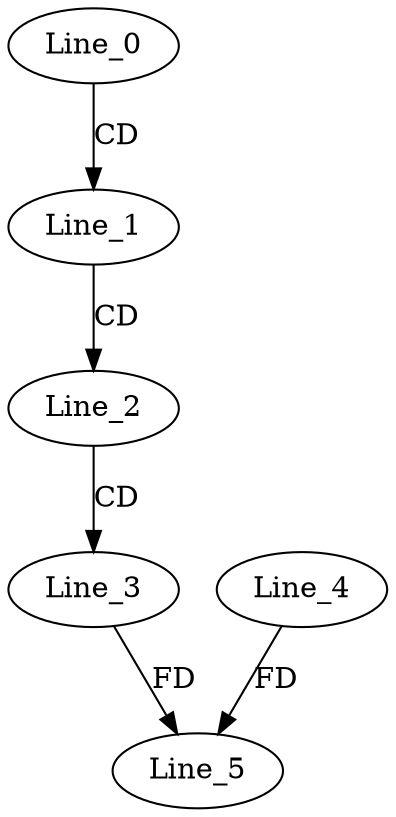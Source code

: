 digraph G {
  Line_0;
  Line_1;
  Line_2;
  Line_3;
  Line_5;
  Line_4;
  Line_5;
  Line_0 -> Line_1 [ label="CD" ];
  Line_1 -> Line_2 [ label="CD" ];
  Line_2 -> Line_3 [ label="CD" ];
  Line_3 -> Line_5 [ label="FD" ];
  Line_4 -> Line_5 [ label="FD" ];
}

